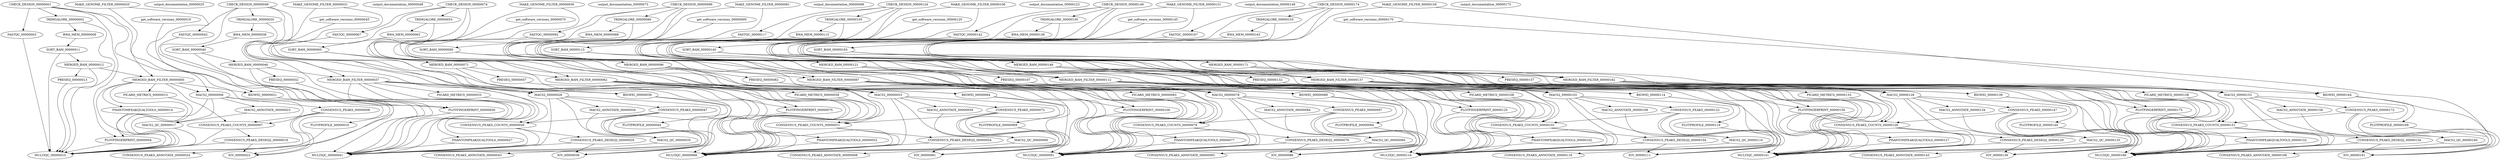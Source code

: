 strict digraph "ChipseqWorkflow-synthetic-instance" {
	graph [executedat="2024-09-11T10:34:56.879988+02:00",
		makespan=0,
		name="ChipseqWorkflow-synthetic-instance"
	];
	CHECK_DESIGN_00000001	[task="<wfcommons.common.task.Task object at 0x75085b1fcf70>"];
	TRIMGALORE_00000002	[task="<wfcommons.common.task.Task object at 0x75085bfff070>"];
	CHECK_DESIGN_00000001 -> TRIMGALORE_00000002	[weight=0];
	FASTQC_00000003	[task="<wfcommons.common.task.Task object at 0x750884906e80>"];
	CHECK_DESIGN_00000001 -> FASTQC_00000003	[weight=0];
	PLOTFINGERPRINT_00000004	[task="<wfcommons.common.task.Task object at 0x75085a218d90>"];
	CHECK_DESIGN_00000001 -> PLOTFINGERPRINT_00000004	[weight=0];
	MACS2_00000006	[task="<wfcommons.common.task.Task object at 0x75085a218a90>"];
	CHECK_DESIGN_00000001 -> MACS2_00000006	[weight=0];
	CONSENSUS_PEAKS_COUNTS_00000007	[task="<wfcommons.common.task.Task object at 0x75085a218d60>"];
	CHECK_DESIGN_00000001 -> CONSENSUS_PEAKS_COUNTS_00000007	[weight=0];
	BWA_MEM_00000009	[task="<wfcommons.common.task.Task object at 0x75085a218f70>"];
	TRIMGALORE_00000002 -> BWA_MEM_00000009	[weight=0];
	MULTIQC_00000010	[task="<wfcommons.common.task.Task object at 0x75085a218b20>"];
	TRIMGALORE_00000002 -> MULTIQC_00000010	[weight=0];
	FASTQC_00000003 -> MULTIQC_00000010	[weight=0];
	PLOTFINGERPRINT_00000004 -> MULTIQC_00000010	[weight=0];
	MERGED_BAM_FILTER_00000005	[task="<wfcommons.common.task.Task object at 0x75085a218ca0>"];
	MERGED_BAM_FILTER_00000005 -> PLOTFINGERPRINT_00000004	[weight=0];
	MERGED_BAM_FILTER_00000005 -> MACS2_00000006	[weight=0];
	MERGED_BAM_FILTER_00000005 -> CONSENSUS_PEAKS_COUNTS_00000007	[weight=0];
	MERGED_BAM_FILTER_00000005 -> MULTIQC_00000010	[weight=0];
	PHANTOMPEAKQUALTOOLS_00000014	[task="<wfcommons.common.task.Task object at 0x75085a218a00>"];
	MERGED_BAM_FILTER_00000005 -> PHANTOMPEAKQUALTOOLS_00000014	[weight=0];
	PICARD_METRICS_00000015	[task="<wfcommons.common.task.Task object at 0x75085a218e80>"];
	MERGED_BAM_FILTER_00000005 -> PICARD_METRICS_00000015	[weight=0];
	BIGWIG_00000021	[task="<wfcommons.common.task.Task object at 0x75085a218bb0>"];
	MERGED_BAM_FILTER_00000005 -> BIGWIG_00000021	[weight=0];
	CONSENSUS_PEAKS_00000008	[task="<wfcommons.common.task.Task object at 0x75085a218d00>"];
	MACS2_00000006 -> CONSENSUS_PEAKS_00000008	[weight=0];
	MACS2_00000006 -> MULTIQC_00000010	[weight=0];
	MACS2_QC_00000017	[task="<wfcommons.common.task.Task object at 0x75085a218cd0>"];
	MACS2_00000006 -> MACS2_QC_00000017	[weight=0];
	IGV_00000022	[task="<wfcommons.common.task.Task object at 0x75085a218c70>"];
	MACS2_00000006 -> IGV_00000022	[weight=0];
	MACS2_ANNOTATE_00000023	[task="<wfcommons.common.task.Task object at 0x75085a218df0>"];
	MACS2_00000006 -> MACS2_ANNOTATE_00000023	[weight=0];
	CONSENSUS_PEAKS_COUNTS_00000007 -> MULTIQC_00000010	[weight=0];
	CONSENSUS_PEAKS_DESEQ2_00000018	[task="<wfcommons.common.task.Task object at 0x75085a218c10>"];
	CONSENSUS_PEAKS_COUNTS_00000007 -> CONSENSUS_PEAKS_DESEQ2_00000018	[weight=0];
	CONSENSUS_PEAKS_00000008 -> CONSENSUS_PEAKS_COUNTS_00000007	[weight=0];
	CONSENSUS_PEAKS_00000008 -> IGV_00000022	[weight=0];
	CONSENSUS_PEAKS_ANNOTATE_00000024	[task="<wfcommons.common.task.Task object at 0x75085a218ac0>"];
	CONSENSUS_PEAKS_00000008 -> CONSENSUS_PEAKS_ANNOTATE_00000024	[weight=0];
	SORT_BAM_00000011	[task="<wfcommons.common.task.Task object at 0x75085a218fd0>"];
	BWA_MEM_00000009 -> SORT_BAM_00000011	[weight=0];
	SORT_BAM_00000011 -> MULTIQC_00000010	[weight=0];
	MERGED_BAM_00000012	[task="<wfcommons.common.task.Task object at 0x75085a218d30>"];
	SORT_BAM_00000011 -> MERGED_BAM_00000012	[weight=0];
	MERGED_BAM_00000012 -> MERGED_BAM_FILTER_00000005	[weight=0];
	MERGED_BAM_00000012 -> MULTIQC_00000010	[weight=0];
	PRESEQ_00000013	[task="<wfcommons.common.task.Task object at 0x75085a218be0>"];
	MERGED_BAM_00000012 -> PRESEQ_00000013	[weight=0];
	PRESEQ_00000013 -> MULTIQC_00000010	[weight=0];
	PHANTOMPEAKQUALTOOLS_00000014 -> MULTIQC_00000010	[weight=0];
	PICARD_METRICS_00000015 -> MULTIQC_00000010	[weight=0];
	PLOTPROFILE_00000016	[task="<wfcommons.common.task.Task object at 0x75085a2189a0>"];
	PLOTPROFILE_00000016 -> MULTIQC_00000010	[weight=0];
	MACS2_QC_00000017 -> MULTIQC_00000010	[weight=0];
	CONSENSUS_PEAKS_DESEQ2_00000018 -> MULTIQC_00000010	[weight=0];
	CONSENSUS_PEAKS_DESEQ2_00000018 -> IGV_00000022	[weight=0];
	get_software_versions_00000019	[task="<wfcommons.common.task.Task object at 0x75085a2180a0>"];
	get_software_versions_00000019 -> MULTIQC_00000010	[weight=0];
	MAKE_GENOME_FILTER_00000020	[task="<wfcommons.common.task.Task object at 0x75085a218970>"];
	MAKE_GENOME_FILTER_00000020 -> MERGED_BAM_FILTER_00000005	[weight=0];
	MAKE_GENOME_FILTER_00000020 -> BIGWIG_00000021	[weight=0];
	BIGWIG_00000021 -> PLOTPROFILE_00000016	[weight=0];
	BIGWIG_00000021 -> IGV_00000022	[weight=0];
	MACS2_ANNOTATE_00000023 -> MACS2_QC_00000017	[weight=0];
	output_documentation_00000025	[task="<wfcommons.common.task.Task object at 0x75085a218b50>"];
	CONSENSUS_PEAKS_COUNTS_00000026	[task="<wfcommons.common.task.Task object at 0x75085a218eb0>"];
	CONSENSUS_PEAKS_DESEQ2_00000029	[task="<wfcommons.common.task.Task object at 0x75085a218f10>"];
	CONSENSUS_PEAKS_COUNTS_00000026 -> CONSENSUS_PEAKS_DESEQ2_00000029	[weight=0];
	MULTIQC_00000041	[task="<wfcommons.common.task.Task object at 0x7508604b7eb0>"];
	CONSENSUS_PEAKS_COUNTS_00000026 -> MULTIQC_00000041	[weight=0];
	PHANTOMPEAKQUALTOOLS_00000027	[task="<wfcommons.common.task.Task object at 0x75085a2189d0>"];
	PHANTOMPEAKQUALTOOLS_00000027 -> MULTIQC_00000041	[weight=0];
	MACS2_00000028	[task="<wfcommons.common.task.Task object at 0x75085a218c40>"];
	MACS2_ANNOTATE_00000034	[task="<wfcommons.common.task.Task object at 0x75085a218a30>"];
	MACS2_00000028 -> MACS2_ANNOTATE_00000034	[weight=0];
	MACS2_QC_00000035	[task="<wfcommons.common.task.Task object at 0x75085a218dc0>"];
	MACS2_00000028 -> MACS2_QC_00000035	[weight=0];
	IGV_00000036	[task="<wfcommons.common.task.Task object at 0x75085a218ee0>"];
	MACS2_00000028 -> IGV_00000036	[weight=0];
	MACS2_00000028 -> MULTIQC_00000041	[weight=0];
	CONSENSUS_PEAKS_00000047	[task="<wfcommons.common.task.Task object at 0x7508604b7d60>"];
	MACS2_00000028 -> CONSENSUS_PEAKS_00000047	[weight=0];
	CONSENSUS_PEAKS_DESEQ2_00000029 -> IGV_00000036	[weight=0];
	CONSENSUS_PEAKS_DESEQ2_00000029 -> MULTIQC_00000041	[weight=0];
	TRIMGALORE_00000030	[task="<wfcommons.common.task.Task object at 0x75085a218a60>"];
	BWA_MEM_00000038	[task="<wfcommons.common.task.Task object at 0x7508604b7f70>"];
	TRIMGALORE_00000030 -> BWA_MEM_00000038	[weight=0];
	TRIMGALORE_00000030 -> MULTIQC_00000041	[weight=0];
	MAKE_GENOME_FILTER_00000031	[task="<wfcommons.common.task.Task object at 0x75085a218040>"];
	MERGED_BAM_FILTER_00000037	[task="<wfcommons.common.task.Task object at 0x75085a218e50>"];
	MAKE_GENOME_FILTER_00000031 -> MERGED_BAM_FILTER_00000037	[weight=0];
	BIGWIG_00000039	[task="<wfcommons.common.task.Task object at 0x7508604b7cd0>"];
	MAKE_GENOME_FILTER_00000031 -> BIGWIG_00000039	[weight=0];
	PRESEQ_00000032	[task="<wfcommons.common.task.Task object at 0x75085a218fa0>"];
	PRESEQ_00000032 -> MULTIQC_00000041	[weight=0];
	PICARD_METRICS_00000033	[task="<wfcommons.common.task.Task object at 0x75085a218af0>"];
	PICARD_METRICS_00000033 -> MULTIQC_00000041	[weight=0];
	MACS2_ANNOTATE_00000034 -> MACS2_QC_00000035	[weight=0];
	MACS2_QC_00000035 -> MULTIQC_00000041	[weight=0];
	MERGED_BAM_FILTER_00000037 -> CONSENSUS_PEAKS_COUNTS_00000026	[weight=0];
	MERGED_BAM_FILTER_00000037 -> PHANTOMPEAKQUALTOOLS_00000027	[weight=0];
	MERGED_BAM_FILTER_00000037 -> MACS2_00000028	[weight=0];
	MERGED_BAM_FILTER_00000037 -> PICARD_METRICS_00000033	[weight=0];
	MERGED_BAM_FILTER_00000037 -> BIGWIG_00000039	[weight=0];
	MERGED_BAM_FILTER_00000037 -> MULTIQC_00000041	[weight=0];
	PLOTFINGERPRINT_00000050	[task="<wfcommons.common.task.Task object at 0x7508604b7b50>"];
	MERGED_BAM_FILTER_00000037 -> PLOTFINGERPRINT_00000050	[weight=0];
	SORT_BAM_00000040	[task="<wfcommons.common.task.Task object at 0x7508604b7f10>"];
	BWA_MEM_00000038 -> SORT_BAM_00000040	[weight=0];
	BIGWIG_00000039 -> IGV_00000036	[weight=0];
	PLOTPROFILE_00000044	[task="<wfcommons.common.task.Task object at 0x7508604b7d00>"];
	BIGWIG_00000039 -> PLOTPROFILE_00000044	[weight=0];
	SORT_BAM_00000040 -> MULTIQC_00000041	[weight=0];
	MERGED_BAM_00000046	[task="<wfcommons.common.task.Task object at 0x7508604b7b20>"];
	SORT_BAM_00000040 -> MERGED_BAM_00000046	[weight=0];
	FASTQC_00000042	[task="<wfcommons.common.task.Task object at 0x7508604b7c10>"];
	FASTQC_00000042 -> MULTIQC_00000041	[weight=0];
	CONSENSUS_PEAKS_ANNOTATE_00000043	[task="<wfcommons.common.task.Task object at 0x7508604b7df0>"];
	PLOTPROFILE_00000044 -> MULTIQC_00000041	[weight=0];
	get_software_versions_00000045	[task="<wfcommons.common.task.Task object at 0x7508604b7dc0>"];
	get_software_versions_00000045 -> MULTIQC_00000041	[weight=0];
	MERGED_BAM_00000046 -> PRESEQ_00000032	[weight=0];
	MERGED_BAM_00000046 -> MERGED_BAM_FILTER_00000037	[weight=0];
	MERGED_BAM_00000046 -> MULTIQC_00000041	[weight=0];
	CONSENSUS_PEAKS_00000047 -> CONSENSUS_PEAKS_COUNTS_00000026	[weight=0];
	CONSENSUS_PEAKS_00000047 -> IGV_00000036	[weight=0];
	CONSENSUS_PEAKS_00000047 -> CONSENSUS_PEAKS_ANNOTATE_00000043	[weight=0];
	output_documentation_00000048	[task="<wfcommons.common.task.Task object at 0x7508604b7130>"];
	CHECK_DESIGN_00000049	[task="<wfcommons.common.task.Task object at 0x7508604b7e50>"];
	CHECK_DESIGN_00000049 -> CONSENSUS_PEAKS_COUNTS_00000026	[weight=0];
	CHECK_DESIGN_00000049 -> MACS2_00000028	[weight=0];
	CHECK_DESIGN_00000049 -> TRIMGALORE_00000030	[weight=0];
	CHECK_DESIGN_00000049 -> FASTQC_00000042	[weight=0];
	CHECK_DESIGN_00000049 -> PLOTFINGERPRINT_00000050	[weight=0];
	PLOTFINGERPRINT_00000050 -> MULTIQC_00000041	[weight=0];
	CONSENSUS_PEAKS_COUNTS_00000051	[task="<wfcommons.common.task.Task object at 0x7508604b7ca0>"];
	CONSENSUS_PEAKS_DESEQ2_00000054	[task="<wfcommons.common.task.Task object at 0x75085d5215e0>"];
	CONSENSUS_PEAKS_COUNTS_00000051 -> CONSENSUS_PEAKS_DESEQ2_00000054	[weight=0];
	MULTIQC_00000066	[task="<wfcommons.common.task.Task object at 0x75085e699250>"];
	CONSENSUS_PEAKS_COUNTS_00000051 -> MULTIQC_00000066	[weight=0];
	PHANTOMPEAKQUALTOOLS_00000052	[task="<wfcommons.common.task.Task object at 0x7508604b7d90>"];
	PHANTOMPEAKQUALTOOLS_00000052 -> MULTIQC_00000066	[weight=0];
	MACS2_00000053	[task="<wfcommons.common.task.Task object at 0x75085d5218e0>"];
	MACS2_ANNOTATE_00000059	[task="<wfcommons.common.task.Task object at 0x75085e699100>"];
	MACS2_00000053 -> MACS2_ANNOTATE_00000059	[weight=0];
	MACS2_QC_00000060	[task="<wfcommons.common.task.Task object at 0x75085e699130>"];
	MACS2_00000053 -> MACS2_QC_00000060	[weight=0];
	IGV_00000061	[task="<wfcommons.common.task.Task object at 0x75085e699400>"];
	MACS2_00000053 -> IGV_00000061	[weight=0];
	MACS2_00000053 -> MULTIQC_00000066	[weight=0];
	CONSENSUS_PEAKS_00000072	[task="<wfcommons.common.task.Task object at 0x75085e699310>"];
	MACS2_00000053 -> CONSENSUS_PEAKS_00000072	[weight=0];
	CONSENSUS_PEAKS_DESEQ2_00000054 -> IGV_00000061	[weight=0];
	CONSENSUS_PEAKS_DESEQ2_00000054 -> MULTIQC_00000066	[weight=0];
	TRIMGALORE_00000055	[task="<wfcommons.common.task.Task object at 0x7508604b7d30>"];
	BWA_MEM_00000063	[task="<wfcommons.common.task.Task object at 0x75085e699160>"];
	TRIMGALORE_00000055 -> BWA_MEM_00000063	[weight=0];
	TRIMGALORE_00000055 -> MULTIQC_00000066	[weight=0];
	MAKE_GENOME_FILTER_00000056	[task="<wfcommons.common.task.Task object at 0x7508604b7e20>"];
	MERGED_BAM_FILTER_00000062	[task="<wfcommons.common.task.Task object at 0x75085e6991c0>"];
	MAKE_GENOME_FILTER_00000056 -> MERGED_BAM_FILTER_00000062	[weight=0];
	BIGWIG_00000064	[task="<wfcommons.common.task.Task object at 0x75085e6991f0>"];
	MAKE_GENOME_FILTER_00000056 -> BIGWIG_00000064	[weight=0];
	PRESEQ_00000057	[task="<wfcommons.common.task.Task object at 0x7508604b7e80>"];
	PRESEQ_00000057 -> MULTIQC_00000066	[weight=0];
	PICARD_METRICS_00000058	[task="<wfcommons.common.task.Task object at 0x75085e699be0>"];
	PICARD_METRICS_00000058 -> MULTIQC_00000066	[weight=0];
	MACS2_ANNOTATE_00000059 -> MACS2_QC_00000060	[weight=0];
	MACS2_QC_00000060 -> MULTIQC_00000066	[weight=0];
	MERGED_BAM_FILTER_00000062 -> CONSENSUS_PEAKS_COUNTS_00000051	[weight=0];
	MERGED_BAM_FILTER_00000062 -> PHANTOMPEAKQUALTOOLS_00000052	[weight=0];
	MERGED_BAM_FILTER_00000062 -> MACS2_00000053	[weight=0];
	MERGED_BAM_FILTER_00000062 -> PICARD_METRICS_00000058	[weight=0];
	MERGED_BAM_FILTER_00000062 -> BIGWIG_00000064	[weight=0];
	MERGED_BAM_FILTER_00000062 -> MULTIQC_00000066	[weight=0];
	PLOTFINGERPRINT_00000075	[task="<wfcommons.common.task.Task object at 0x75085e6993d0>"];
	MERGED_BAM_FILTER_00000062 -> PLOTFINGERPRINT_00000075	[weight=0];
	SORT_BAM_00000065	[task="<wfcommons.common.task.Task object at 0x75085e699220>"];
	BWA_MEM_00000063 -> SORT_BAM_00000065	[weight=0];
	BIGWIG_00000064 -> IGV_00000061	[weight=0];
	PLOTPROFILE_00000069	[task="<wfcommons.common.task.Task object at 0x75085e6992e0>"];
	BIGWIG_00000064 -> PLOTPROFILE_00000069	[weight=0];
	SORT_BAM_00000065 -> MULTIQC_00000066	[weight=0];
	MERGED_BAM_00000071	[task="<wfcommons.common.task.Task object at 0x75085e6992b0>"];
	SORT_BAM_00000065 -> MERGED_BAM_00000071	[weight=0];
	FASTQC_00000067	[task="<wfcommons.common.task.Task object at 0x75085e699280>"];
	FASTQC_00000067 -> MULTIQC_00000066	[weight=0];
	CONSENSUS_PEAKS_ANNOTATE_00000068	[task="<wfcommons.common.task.Task object at 0x75085e699190>"];
	PLOTPROFILE_00000069 -> MULTIQC_00000066	[weight=0];
	get_software_versions_00000070	[task="<wfcommons.common.task.Task object at 0x75085e6993a0>"];
	get_software_versions_00000070 -> MULTIQC_00000066	[weight=0];
	MERGED_BAM_00000071 -> PRESEQ_00000057	[weight=0];
	MERGED_BAM_00000071 -> MERGED_BAM_FILTER_00000062	[weight=0];
	MERGED_BAM_00000071 -> MULTIQC_00000066	[weight=0];
	CONSENSUS_PEAKS_00000072 -> CONSENSUS_PEAKS_COUNTS_00000051	[weight=0];
	CONSENSUS_PEAKS_00000072 -> IGV_00000061	[weight=0];
	CONSENSUS_PEAKS_00000072 -> CONSENSUS_PEAKS_ANNOTATE_00000068	[weight=0];
	output_documentation_00000073	[task="<wfcommons.common.task.Task object at 0x75085e699340>"];
	CHECK_DESIGN_00000074	[task="<wfcommons.common.task.Task object at 0x75085e6996d0>"];
	CHECK_DESIGN_00000074 -> CONSENSUS_PEAKS_COUNTS_00000051	[weight=0];
	CHECK_DESIGN_00000074 -> MACS2_00000053	[weight=0];
	CHECK_DESIGN_00000074 -> TRIMGALORE_00000055	[weight=0];
	CHECK_DESIGN_00000074 -> FASTQC_00000067	[weight=0];
	CHECK_DESIGN_00000074 -> PLOTFINGERPRINT_00000075	[weight=0];
	PLOTFINGERPRINT_00000075 -> MULTIQC_00000066	[weight=0];
	CONSENSUS_PEAKS_COUNTS_00000076	[task="<wfcommons.common.task.Task object at 0x75085e699490>"];
	CONSENSUS_PEAKS_DESEQ2_00000079	[task="<wfcommons.common.task.Task object at 0x75085e699520>"];
	CONSENSUS_PEAKS_COUNTS_00000076 -> CONSENSUS_PEAKS_DESEQ2_00000079	[weight=0];
	MULTIQC_00000091	[task="<wfcommons.common.task.Task object at 0x75085e699760>"];
	CONSENSUS_PEAKS_COUNTS_00000076 -> MULTIQC_00000091	[weight=0];
	PHANTOMPEAKQUALTOOLS_00000077	[task="<wfcommons.common.task.Task object at 0x75085e699430>"];
	PHANTOMPEAKQUALTOOLS_00000077 -> MULTIQC_00000091	[weight=0];
	MACS2_00000078	[task="<wfcommons.common.task.Task object at 0x75085e6994f0>"];
	MACS2_ANNOTATE_00000084	[task="<wfcommons.common.task.Task object at 0x75085e699580>"];
	MACS2_00000078 -> MACS2_ANNOTATE_00000084	[weight=0];
	MACS2_QC_00000085	[task="<wfcommons.common.task.Task object at 0x75085e6995b0>"];
	MACS2_00000078 -> MACS2_QC_00000085	[weight=0];
	IGV_00000086	[task="<wfcommons.common.task.Task object at 0x75085e6995e0>"];
	MACS2_00000078 -> IGV_00000086	[weight=0];
	MACS2_00000078 -> MULTIQC_00000091	[weight=0];
	CONSENSUS_PEAKS_00000097	[task="<wfcommons.common.task.Task object at 0x75085e699730>"];
	MACS2_00000078 -> CONSENSUS_PEAKS_00000097	[weight=0];
	CONSENSUS_PEAKS_DESEQ2_00000079 -> IGV_00000086	[weight=0];
	CONSENSUS_PEAKS_DESEQ2_00000079 -> MULTIQC_00000091	[weight=0];
	TRIMGALORE_00000080	[task="<wfcommons.common.task.Task object at 0x75085e6994c0>"];
	BWA_MEM_00000088	[task="<wfcommons.common.task.Task object at 0x75085e6996a0>"];
	TRIMGALORE_00000080 -> BWA_MEM_00000088	[weight=0];
	TRIMGALORE_00000080 -> MULTIQC_00000091	[weight=0];
	MAKE_GENOME_FILTER_00000081	[task="<wfcommons.common.task.Task object at 0x75085e699550>"];
	MERGED_BAM_FILTER_00000087	[task="<wfcommons.common.task.Task object at 0x75085e699610>"];
	MAKE_GENOME_FILTER_00000081 -> MERGED_BAM_FILTER_00000087	[weight=0];
	BIGWIG_00000089	[task="<wfcommons.common.task.Task object at 0x75085e699370>"];
	MAKE_GENOME_FILTER_00000081 -> BIGWIG_00000089	[weight=0];
	PRESEQ_00000082	[task="<wfcommons.common.task.Task object at 0x75085e699460>"];
	PRESEQ_00000082 -> MULTIQC_00000091	[weight=0];
	PICARD_METRICS_00000083	[task="<wfcommons.common.task.Task object at 0x75085e699670>"];
	PICARD_METRICS_00000083 -> MULTIQC_00000091	[weight=0];
	MACS2_ANNOTATE_00000084 -> MACS2_QC_00000085	[weight=0];
	MACS2_QC_00000085 -> MULTIQC_00000091	[weight=0];
	MERGED_BAM_FILTER_00000087 -> CONSENSUS_PEAKS_COUNTS_00000076	[weight=0];
	MERGED_BAM_FILTER_00000087 -> PHANTOMPEAKQUALTOOLS_00000077	[weight=0];
	MERGED_BAM_FILTER_00000087 -> MACS2_00000078	[weight=0];
	MERGED_BAM_FILTER_00000087 -> PICARD_METRICS_00000083	[weight=0];
	MERGED_BAM_FILTER_00000087 -> BIGWIG_00000089	[weight=0];
	MERGED_BAM_FILTER_00000087 -> MULTIQC_00000091	[weight=0];
	PLOTFINGERPRINT_00000100	[task="<wfcommons.common.task.Task object at 0x75085e699880>"];
	MERGED_BAM_FILTER_00000087 -> PLOTFINGERPRINT_00000100	[weight=0];
	SORT_BAM_00000090	[task="<wfcommons.common.task.Task object at 0x75085e6999a0>"];
	BWA_MEM_00000088 -> SORT_BAM_00000090	[weight=0];
	BIGWIG_00000089 -> IGV_00000086	[weight=0];
	PLOTPROFILE_00000094	[task="<wfcommons.common.task.Task object at 0x75085e6997f0>"];
	BIGWIG_00000089 -> PLOTPROFILE_00000094	[weight=0];
	SORT_BAM_00000090 -> MULTIQC_00000091	[weight=0];
	MERGED_BAM_00000096	[task="<wfcommons.common.task.Task object at 0x75085e699820>"];
	SORT_BAM_00000090 -> MERGED_BAM_00000096	[weight=0];
	FASTQC_00000092	[task="<wfcommons.common.task.Task object at 0x75085e699700>"];
	FASTQC_00000092 -> MULTIQC_00000091	[weight=0];
	CONSENSUS_PEAKS_ANNOTATE_00000093	[task="<wfcommons.common.task.Task object at 0x75085e6997c0>"];
	PLOTPROFILE_00000094 -> MULTIQC_00000091	[weight=0];
	get_software_versions_00000095	[task="<wfcommons.common.task.Task object at 0x75085e699790>"];
	get_software_versions_00000095 -> MULTIQC_00000091	[weight=0];
	MERGED_BAM_00000096 -> PRESEQ_00000082	[weight=0];
	MERGED_BAM_00000096 -> MERGED_BAM_FILTER_00000087	[weight=0];
	MERGED_BAM_00000096 -> MULTIQC_00000091	[weight=0];
	CONSENSUS_PEAKS_00000097 -> CONSENSUS_PEAKS_COUNTS_00000076	[weight=0];
	CONSENSUS_PEAKS_00000097 -> IGV_00000086	[weight=0];
	CONSENSUS_PEAKS_00000097 -> CONSENSUS_PEAKS_ANNOTATE_00000093	[weight=0];
	output_documentation_00000098	[task="<wfcommons.common.task.Task object at 0x75085e699940>"];
	CHECK_DESIGN_00000099	[task="<wfcommons.common.task.Task object at 0x75085e699850>"];
	CHECK_DESIGN_00000099 -> CONSENSUS_PEAKS_COUNTS_00000076	[weight=0];
	CHECK_DESIGN_00000099 -> MACS2_00000078	[weight=0];
	CHECK_DESIGN_00000099 -> TRIMGALORE_00000080	[weight=0];
	CHECK_DESIGN_00000099 -> FASTQC_00000092	[weight=0];
	CHECK_DESIGN_00000099 -> PLOTFINGERPRINT_00000100	[weight=0];
	PLOTFINGERPRINT_00000100 -> MULTIQC_00000091	[weight=0];
	CONSENSUS_PEAKS_COUNTS_00000101	[task="<wfcommons.common.task.Task object at 0x75085e6998b0>"];
	CONSENSUS_PEAKS_DESEQ2_00000104	[task="<wfcommons.common.task.Task object at 0x75085e699640>"];
	CONSENSUS_PEAKS_COUNTS_00000101 -> CONSENSUS_PEAKS_DESEQ2_00000104	[weight=0];
	MULTIQC_00000116	[task="<wfcommons.common.task.Task object at 0x7508638ac5e0>"];
	CONSENSUS_PEAKS_COUNTS_00000101 -> MULTIQC_00000116	[weight=0];
	PHANTOMPEAKQUALTOOLS_00000102	[task="<wfcommons.common.task.Task object at 0x75085e6998e0>"];
	PHANTOMPEAKQUALTOOLS_00000102 -> MULTIQC_00000116	[weight=0];
	MACS2_00000103	[task="<wfcommons.common.task.Task object at 0x75085e699970>"];
	MACS2_ANNOTATE_00000109	[task="<wfcommons.common.task.Task object at 0x75085e699af0>"];
	MACS2_00000103 -> MACS2_ANNOTATE_00000109	[weight=0];
	MACS2_QC_00000110	[task="<wfcommons.common.task.Task object at 0x75085e699b20>"];
	MACS2_00000103 -> MACS2_QC_00000110	[weight=0];
	IGV_00000111	[task="<wfcommons.common.task.Task object at 0x75085e699a90>"];
	MACS2_00000103 -> IGV_00000111	[weight=0];
	MACS2_00000103 -> MULTIQC_00000116	[weight=0];
	CONSENSUS_PEAKS_00000122	[task="<wfcommons.common.task.Task object at 0x75085e699d00>"];
	MACS2_00000103 -> CONSENSUS_PEAKS_00000122	[weight=0];
	CONSENSUS_PEAKS_DESEQ2_00000104 -> IGV_00000111	[weight=0];
	CONSENSUS_PEAKS_DESEQ2_00000104 -> MULTIQC_00000116	[weight=0];
	TRIMGALORE_00000105	[task="<wfcommons.common.task.Task object at 0x75085e6999d0>"];
	BWA_MEM_00000113	[task="<wfcommons.common.task.Task object at 0x75085e699b50>"];
	TRIMGALORE_00000105 -> BWA_MEM_00000113	[weight=0];
	TRIMGALORE_00000105 -> MULTIQC_00000116	[weight=0];
	MAKE_GENOME_FILTER_00000106	[task="<wfcommons.common.task.Task object at 0x75085e699a60>"];
	MERGED_BAM_FILTER_00000112	[task="<wfcommons.common.task.Task object at 0x75085e699a30>"];
	MAKE_GENOME_FILTER_00000106 -> MERGED_BAM_FILTER_00000112	[weight=0];
	BIGWIG_00000114	[task="<wfcommons.common.task.Task object at 0x75085e699bb0>"];
	MAKE_GENOME_FILTER_00000106 -> BIGWIG_00000114	[weight=0];
	PRESEQ_00000107	[task="<wfcommons.common.task.Task object at 0x75085e699a00>"];
	PRESEQ_00000107 -> MULTIQC_00000116	[weight=0];
	PICARD_METRICS_00000108	[task="<wfcommons.common.task.Task object at 0x75085e699ac0>"];
	PICARD_METRICS_00000108 -> MULTIQC_00000116	[weight=0];
	MACS2_ANNOTATE_00000109 -> MACS2_QC_00000110	[weight=0];
	MACS2_QC_00000110 -> MULTIQC_00000116	[weight=0];
	MERGED_BAM_FILTER_00000112 -> CONSENSUS_PEAKS_COUNTS_00000101	[weight=0];
	MERGED_BAM_FILTER_00000112 -> PHANTOMPEAKQUALTOOLS_00000102	[weight=0];
	MERGED_BAM_FILTER_00000112 -> MACS2_00000103	[weight=0];
	MERGED_BAM_FILTER_00000112 -> PICARD_METRICS_00000108	[weight=0];
	MERGED_BAM_FILTER_00000112 -> BIGWIG_00000114	[weight=0];
	MERGED_BAM_FILTER_00000112 -> MULTIQC_00000116	[weight=0];
	PLOTFINGERPRINT_00000125	[task="<wfcommons.common.task.Task object at 0x75085f56b130>"];
	MERGED_BAM_FILTER_00000112 -> PLOTFINGERPRINT_00000125	[weight=0];
	SORT_BAM_00000115	[task="<wfcommons.common.task.Task object at 0x75085e699910>"];
	BWA_MEM_00000113 -> SORT_BAM_00000115	[weight=0];
	BIGWIG_00000114 -> IGV_00000111	[weight=0];
	PLOTPROFILE_00000119	[task="<wfcommons.common.task.Task object at 0x75085e6990a0>"];
	BIGWIG_00000114 -> PLOTPROFILE_00000119	[weight=0];
	SORT_BAM_00000115 -> MULTIQC_00000116	[weight=0];
	MERGED_BAM_00000121	[task="<wfcommons.common.task.Task object at 0x75085e6990d0>"];
	SORT_BAM_00000115 -> MERGED_BAM_00000121	[weight=0];
	FASTQC_00000117	[task="<wfcommons.common.task.Task object at 0x750885230a30>"];
	FASTQC_00000117 -> MULTIQC_00000116	[weight=0];
	CONSENSUS_PEAKS_ANNOTATE_00000118	[task="<wfcommons.common.task.Task object at 0x7508852bbee0>"];
	PLOTPROFILE_00000119 -> MULTIQC_00000116	[weight=0];
	get_software_versions_00000120	[task="<wfcommons.common.task.Task object at 0x75085e699b80>"];
	get_software_versions_00000120 -> MULTIQC_00000116	[weight=0];
	MERGED_BAM_00000121 -> PRESEQ_00000107	[weight=0];
	MERGED_BAM_00000121 -> MERGED_BAM_FILTER_00000112	[weight=0];
	MERGED_BAM_00000121 -> MULTIQC_00000116	[weight=0];
	CONSENSUS_PEAKS_00000122 -> CONSENSUS_PEAKS_COUNTS_00000101	[weight=0];
	CONSENSUS_PEAKS_00000122 -> IGV_00000111	[weight=0];
	CONSENSUS_PEAKS_00000122 -> CONSENSUS_PEAKS_ANNOTATE_00000118	[weight=0];
	output_documentation_00000123	[task="<wfcommons.common.task.Task object at 0x75085e699c10>"];
	CHECK_DESIGN_00000124	[task="<wfcommons.common.task.Task object at 0x75085f56b550>"];
	CHECK_DESIGN_00000124 -> CONSENSUS_PEAKS_COUNTS_00000101	[weight=0];
	CHECK_DESIGN_00000124 -> MACS2_00000103	[weight=0];
	CHECK_DESIGN_00000124 -> TRIMGALORE_00000105	[weight=0];
	CHECK_DESIGN_00000124 -> FASTQC_00000117	[weight=0];
	CHECK_DESIGN_00000124 -> PLOTFINGERPRINT_00000125	[weight=0];
	PLOTFINGERPRINT_00000125 -> MULTIQC_00000116	[weight=0];
	CONSENSUS_PEAKS_COUNTS_00000126	[task="<wfcommons.common.task.Task object at 0x75085f56b0d0>"];
	CONSENSUS_PEAKS_DESEQ2_00000129	[task="<wfcommons.common.task.Task object at 0x75085f56b220>"];
	CONSENSUS_PEAKS_COUNTS_00000126 -> CONSENSUS_PEAKS_DESEQ2_00000129	[weight=0];
	MULTIQC_00000141	[task="<wfcommons.common.task.Task object at 0x75085f56b400>"];
	CONSENSUS_PEAKS_COUNTS_00000126 -> MULTIQC_00000141	[weight=0];
	PHANTOMPEAKQUALTOOLS_00000127	[task="<wfcommons.common.task.Task object at 0x75085f56b100>"];
	PHANTOMPEAKQUALTOOLS_00000127 -> MULTIQC_00000141	[weight=0];
	MACS2_00000128	[task="<wfcommons.common.task.Task object at 0x75085f56b160>"];
	MACS2_ANNOTATE_00000134	[task="<wfcommons.common.task.Task object at 0x75085f56b280>"];
	MACS2_00000128 -> MACS2_ANNOTATE_00000134	[weight=0];
	MACS2_QC_00000135	[task="<wfcommons.common.task.Task object at 0x75085f56b340>"];
	MACS2_00000128 -> MACS2_QC_00000135	[weight=0];
	IGV_00000136	[task="<wfcommons.common.task.Task object at 0x75085f56b2e0>"];
	MACS2_00000128 -> IGV_00000136	[weight=0];
	MACS2_00000128 -> MULTIQC_00000141	[weight=0];
	CONSENSUS_PEAKS_00000147	[task="<wfcommons.common.task.Task object at 0x75085f56b580>"];
	MACS2_00000128 -> CONSENSUS_PEAKS_00000147	[weight=0];
	CONSENSUS_PEAKS_DESEQ2_00000129 -> IGV_00000136	[weight=0];
	CONSENSUS_PEAKS_DESEQ2_00000129 -> MULTIQC_00000141	[weight=0];
	TRIMGALORE_00000130	[task="<wfcommons.common.task.Task object at 0x75085f56b190>"];
	BWA_MEM_00000138	[task="<wfcommons.common.task.Task object at 0x75085f56b4f0>"];
	TRIMGALORE_00000130 -> BWA_MEM_00000138	[weight=0];
	TRIMGALORE_00000130 -> MULTIQC_00000141	[weight=0];
	MAKE_GENOME_FILTER_00000131	[task="<wfcommons.common.task.Task object at 0x75085f56b1f0>"];
	MERGED_BAM_FILTER_00000137	[task="<wfcommons.common.task.Task object at 0x75085f56bfd0>"];
	MAKE_GENOME_FILTER_00000131 -> MERGED_BAM_FILTER_00000137	[weight=0];
	BIGWIG_00000139	[task="<wfcommons.common.task.Task object at 0x75085f56b370>"];
	MAKE_GENOME_FILTER_00000131 -> BIGWIG_00000139	[weight=0];
	PRESEQ_00000132	[task="<wfcommons.common.task.Task object at 0x75085f56b250>"];
	PRESEQ_00000132 -> MULTIQC_00000141	[weight=0];
	PICARD_METRICS_00000133	[task="<wfcommons.common.task.Task object at 0x75085f56b820>"];
	PICARD_METRICS_00000133 -> MULTIQC_00000141	[weight=0];
	MACS2_ANNOTATE_00000134 -> MACS2_QC_00000135	[weight=0];
	MACS2_QC_00000135 -> MULTIQC_00000141	[weight=0];
	MERGED_BAM_FILTER_00000137 -> CONSENSUS_PEAKS_COUNTS_00000126	[weight=0];
	MERGED_BAM_FILTER_00000137 -> PHANTOMPEAKQUALTOOLS_00000127	[weight=0];
	MERGED_BAM_FILTER_00000137 -> MACS2_00000128	[weight=0];
	MERGED_BAM_FILTER_00000137 -> PICARD_METRICS_00000133	[weight=0];
	MERGED_BAM_FILTER_00000137 -> BIGWIG_00000139	[weight=0];
	MERGED_BAM_FILTER_00000137 -> MULTIQC_00000141	[weight=0];
	PLOTFINGERPRINT_00000150	[task="<wfcommons.common.task.Task object at 0x75085f56b610>"];
	MERGED_BAM_FILTER_00000137 -> PLOTFINGERPRINT_00000150	[weight=0];
	SORT_BAM_00000140	[task="<wfcommons.common.task.Task object at 0x75085f56b460>"];
	BWA_MEM_00000138 -> SORT_BAM_00000140	[weight=0];
	BIGWIG_00000139 -> IGV_00000136	[weight=0];
	PLOTPROFILE_00000144	[task="<wfcommons.common.task.Task object at 0x75085f56b3d0>"];
	BIGWIG_00000139 -> PLOTPROFILE_00000144	[weight=0];
	SORT_BAM_00000140 -> MULTIQC_00000141	[weight=0];
	MERGED_BAM_00000146	[task="<wfcommons.common.task.Task object at 0x75085f56b520>"];
	SORT_BAM_00000140 -> MERGED_BAM_00000146	[weight=0];
	FASTQC_00000142	[task="<wfcommons.common.task.Task object at 0x75085f56b430>"];
	FASTQC_00000142 -> MULTIQC_00000141	[weight=0];
	CONSENSUS_PEAKS_ANNOTATE_00000143	[task="<wfcommons.common.task.Task object at 0x75085f56b490>"];
	PLOTPROFILE_00000144 -> MULTIQC_00000141	[weight=0];
	get_software_versions_00000145	[task="<wfcommons.common.task.Task object at 0x75085f56b4c0>"];
	get_software_versions_00000145 -> MULTIQC_00000141	[weight=0];
	MERGED_BAM_00000146 -> PRESEQ_00000132	[weight=0];
	MERGED_BAM_00000146 -> MERGED_BAM_FILTER_00000137	[weight=0];
	MERGED_BAM_00000146 -> MULTIQC_00000141	[weight=0];
	CONSENSUS_PEAKS_00000147 -> CONSENSUS_PEAKS_COUNTS_00000126	[weight=0];
	CONSENSUS_PEAKS_00000147 -> IGV_00000136	[weight=0];
	CONSENSUS_PEAKS_00000147 -> CONSENSUS_PEAKS_ANNOTATE_00000143	[weight=0];
	output_documentation_00000148	[task="<wfcommons.common.task.Task object at 0x75085f56baf0>"];
	CHECK_DESIGN_00000149	[task="<wfcommons.common.task.Task object at 0x75085f56b5b0>"];
	CHECK_DESIGN_00000149 -> CONSENSUS_PEAKS_COUNTS_00000126	[weight=0];
	CHECK_DESIGN_00000149 -> MACS2_00000128	[weight=0];
	CHECK_DESIGN_00000149 -> TRIMGALORE_00000130	[weight=0];
	CHECK_DESIGN_00000149 -> FASTQC_00000142	[weight=0];
	CHECK_DESIGN_00000149 -> PLOTFINGERPRINT_00000150	[weight=0];
	PLOTFINGERPRINT_00000150 -> MULTIQC_00000141	[weight=0];
	CONSENSUS_PEAKS_COUNTS_00000151	[task="<wfcommons.common.task.Task object at 0x75085f56b5e0>"];
	CONSENSUS_PEAKS_DESEQ2_00000154	[task="<wfcommons.common.task.Task object at 0x75085f56b640>"];
	CONSENSUS_PEAKS_COUNTS_00000151 -> CONSENSUS_PEAKS_DESEQ2_00000154	[weight=0];
	MULTIQC_00000166	[task="<wfcommons.common.task.Task object at 0x75085f56b8e0>"];
	CONSENSUS_PEAKS_COUNTS_00000151 -> MULTIQC_00000166	[weight=0];
	PHANTOMPEAKQUALTOOLS_00000152	[task="<wfcommons.common.task.Task object at 0x75085f56b3a0>"];
	PHANTOMPEAKQUALTOOLS_00000152 -> MULTIQC_00000166	[weight=0];
	MACS2_00000153	[task="<wfcommons.common.task.Task object at 0x75085f56b7c0>"];
	MACS2_ANNOTATE_00000159	[task="<wfcommons.common.task.Task object at 0x75085f56b670>"];
	MACS2_00000153 -> MACS2_ANNOTATE_00000159	[weight=0];
	MACS2_QC_00000160	[task="<wfcommons.common.task.Task object at 0x75085f56b790>"];
	MACS2_00000153 -> MACS2_QC_00000160	[weight=0];
	IGV_00000161	[task="<wfcommons.common.task.Task object at 0x75085f56b7f0>"];
	MACS2_00000153 -> IGV_00000161	[weight=0];
	MACS2_00000153 -> MULTIQC_00000166	[weight=0];
	CONSENSUS_PEAKS_00000172	[task="<wfcommons.common.task.Task object at 0x75085f56bac0>"];
	MACS2_00000153 -> CONSENSUS_PEAKS_00000172	[weight=0];
	CONSENSUS_PEAKS_DESEQ2_00000154 -> IGV_00000161	[weight=0];
	CONSENSUS_PEAKS_DESEQ2_00000154 -> MULTIQC_00000166	[weight=0];
	TRIMGALORE_00000155	[task="<wfcommons.common.task.Task object at 0x75085f56b700>"];
	BWA_MEM_00000163	[task="<wfcommons.common.task.Task object at 0x75085f56b8b0>"];
	TRIMGALORE_00000155 -> BWA_MEM_00000163	[weight=0];
	TRIMGALORE_00000155 -> MULTIQC_00000166	[weight=0];
	MAKE_GENOME_FILTER_00000156	[task="<wfcommons.common.task.Task object at 0x75085f56b6d0>"];
	MERGED_BAM_FILTER_00000162	[task="<wfcommons.common.task.Task object at 0x75085f56b850>"];
	MAKE_GENOME_FILTER_00000156 -> MERGED_BAM_FILTER_00000162	[weight=0];
	BIGWIG_00000164	[task="<wfcommons.common.task.Task object at 0x75085f56b880>"];
	MAKE_GENOME_FILTER_00000156 -> BIGWIG_00000164	[weight=0];
	PRESEQ_00000157	[task="<wfcommons.common.task.Task object at 0x75085f56b760>"];
	PRESEQ_00000157 -> MULTIQC_00000166	[weight=0];
	PICARD_METRICS_00000158	[task="<wfcommons.common.task.Task object at 0x75085f56b730>"];
	PICARD_METRICS_00000158 -> MULTIQC_00000166	[weight=0];
	MACS2_ANNOTATE_00000159 -> MACS2_QC_00000160	[weight=0];
	MACS2_QC_00000160 -> MULTIQC_00000166	[weight=0];
	MERGED_BAM_FILTER_00000162 -> CONSENSUS_PEAKS_COUNTS_00000151	[weight=0];
	MERGED_BAM_FILTER_00000162 -> PHANTOMPEAKQUALTOOLS_00000152	[weight=0];
	MERGED_BAM_FILTER_00000162 -> MACS2_00000153	[weight=0];
	MERGED_BAM_FILTER_00000162 -> PICARD_METRICS_00000158	[weight=0];
	MERGED_BAM_FILTER_00000162 -> BIGWIG_00000164	[weight=0];
	MERGED_BAM_FILTER_00000162 -> MULTIQC_00000166	[weight=0];
	PLOTFINGERPRINT_00000175	[task="<wfcommons.common.task.Task object at 0x75085f56bdc0>"];
	MERGED_BAM_FILTER_00000162 -> PLOTFINGERPRINT_00000175	[weight=0];
	SORT_BAM_00000165	[task="<wfcommons.common.task.Task object at 0x75085f56b910>"];
	BWA_MEM_00000163 -> SORT_BAM_00000165	[weight=0];
	BIGWIG_00000164 -> IGV_00000161	[weight=0];
	PLOTPROFILE_00000169	[task="<wfcommons.common.task.Task object at 0x75085f56ba90>"];
	BIGWIG_00000164 -> PLOTPROFILE_00000169	[weight=0];
	SORT_BAM_00000165 -> MULTIQC_00000166	[weight=0];
	MERGED_BAM_00000171	[task="<wfcommons.common.task.Task object at 0x75085f56b9d0>"];
	SORT_BAM_00000165 -> MERGED_BAM_00000171	[weight=0];
	FASTQC_00000167	[task="<wfcommons.common.task.Task object at 0x75085f56b6a0>"];
	FASTQC_00000167 -> MULTIQC_00000166	[weight=0];
	CONSENSUS_PEAKS_ANNOTATE_00000168	[task="<wfcommons.common.task.Task object at 0x75085f56b9a0>"];
	PLOTPROFILE_00000169 -> MULTIQC_00000166	[weight=0];
	get_software_versions_00000170	[task="<wfcommons.common.task.Task object at 0x75085f56ba00>"];
	get_software_versions_00000170 -> MULTIQC_00000166	[weight=0];
	MERGED_BAM_00000171 -> PRESEQ_00000157	[weight=0];
	MERGED_BAM_00000171 -> MERGED_BAM_FILTER_00000162	[weight=0];
	MERGED_BAM_00000171 -> MULTIQC_00000166	[weight=0];
	CONSENSUS_PEAKS_00000172 -> CONSENSUS_PEAKS_COUNTS_00000151	[weight=0];
	CONSENSUS_PEAKS_00000172 -> IGV_00000161	[weight=0];
	CONSENSUS_PEAKS_00000172 -> CONSENSUS_PEAKS_ANNOTATE_00000168	[weight=0];
	output_documentation_00000173	[task="<wfcommons.common.task.Task object at 0x75085f56ba30>"];
	CHECK_DESIGN_00000174	[task="<wfcommons.common.task.Task object at 0x75085f56b970>"];
	CHECK_DESIGN_00000174 -> CONSENSUS_PEAKS_COUNTS_00000151	[weight=0];
	CHECK_DESIGN_00000174 -> MACS2_00000153	[weight=0];
	CHECK_DESIGN_00000174 -> TRIMGALORE_00000155	[weight=0];
	CHECK_DESIGN_00000174 -> FASTQC_00000167	[weight=0];
	CHECK_DESIGN_00000174 -> PLOTFINGERPRINT_00000175	[weight=0];
	PLOTFINGERPRINT_00000175 -> MULTIQC_00000166	[weight=0];
}
